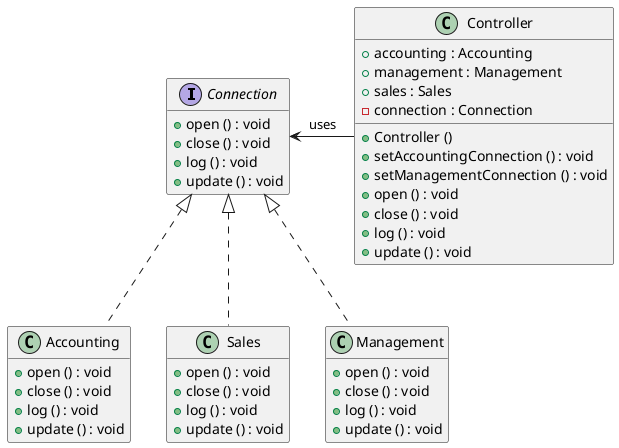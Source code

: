 @startuml
'https://plantuml.com/class-diagram

' We can call it also State
interface Connection {
    + open () : void
    + close () : void
    + log () : void
    + update () : void
}
hide Connection members
show Connection methods

class Accounting implements Connection{
    + open () : void
    + close () : void
    + log () : void
    + update () : void
}
hide Accounting members
show Accounting methods

class Sales implements Connection{
    + open () : void
    + close () : void
    + log () : void
    + update () : void
}
hide Sales members
show Sales methods


class Management implements Connection{
    + open () : void
    + close () : void
    + log () : void
    + update () : void
}
hide Management members
show Management methods

' We can call it also Context
class Controller {
    + accounting : Accounting
    + management : Management
    + sales : Sales
    - connection : Connection
    + Controller ()
    + setAccountingConnection () : void
    + setManagementConnection () : void
    + open () : void
    + close () : void
    + log () : void
    + update () : void
}

Controller -left-> Connection : uses





@enduml